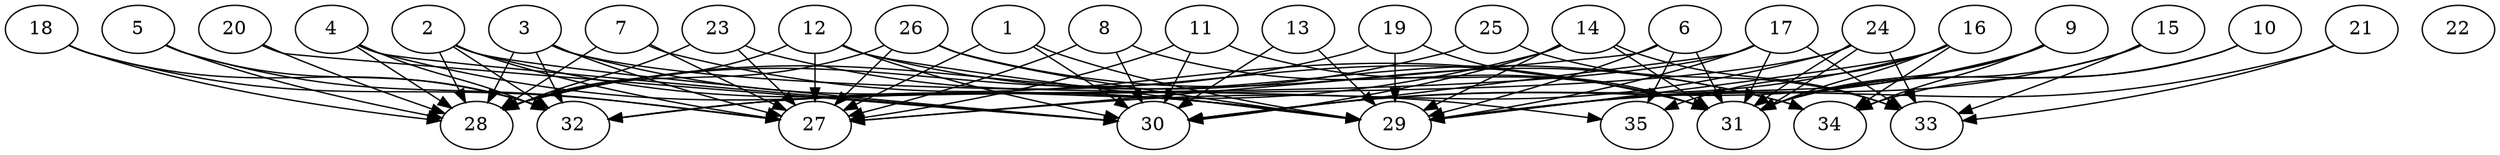 // DAG automatically generated by daggen at Thu Oct  3 14:05:37 2019
// ./daggen --dot -n 35 --ccr 0.3 --fat 0.9 --regular 0.9 --density 0.6 --mindata 5242880 --maxdata 52428800 
digraph G {
  1 [size="173626027", alpha="0.17", expect_size="52087808"] 
  1 -> 27 [size ="52087808"]
  1 -> 29 [size ="52087808"]
  1 -> 30 [size ="52087808"]
  2 [size="50507093", alpha="0.03", expect_size="15152128"] 
  2 -> 27 [size ="15152128"]
  2 -> 28 [size ="15152128"]
  2 -> 29 [size ="15152128"]
  2 -> 30 [size ="15152128"]
  2 -> 32 [size ="15152128"]
  3 [size="134830080", alpha="0.05", expect_size="40449024"] 
  3 -> 27 [size ="40449024"]
  3 -> 28 [size ="40449024"]
  3 -> 29 [size ="40449024"]
  3 -> 32 [size ="40449024"]
  3 -> 35 [size ="40449024"]
  4 [size="29238613", alpha="0.02", expect_size="8771584"] 
  4 -> 28 [size ="8771584"]
  4 -> 29 [size ="8771584"]
  4 -> 30 [size ="8771584"]
  4 -> 32 [size ="8771584"]
  5 [size="91866453", alpha="0.20", expect_size="27559936"] 
  5 -> 27 [size ="27559936"]
  5 -> 28 [size ="27559936"]
  5 -> 32 [size ="27559936"]
  6 [size="144619520", alpha="0.03", expect_size="43385856"] 
  6 -> 27 [size ="43385856"]
  6 -> 29 [size ="43385856"]
  6 -> 31 [size ="43385856"]
  6 -> 35 [size ="43385856"]
  7 [size="56780800", alpha="0.18", expect_size="17034240"] 
  7 -> 27 [size ="17034240"]
  7 -> 28 [size ="17034240"]
  7 -> 31 [size ="17034240"]
  8 [size="21804373", alpha="0.06", expect_size="6541312"] 
  8 -> 27 [size ="6541312"]
  8 -> 30 [size ="6541312"]
  8 -> 31 [size ="6541312"]
  9 [size="63030613", alpha="0.01", expect_size="18909184"] 
  9 -> 29 [size ="18909184"]
  9 -> 30 [size ="18909184"]
  9 -> 31 [size ="18909184"]
  9 -> 34 [size ="18909184"]
  10 [size="64283307", alpha="0.00", expect_size="19284992"] 
  10 -> 31 [size ="19284992"]
  10 -> 34 [size ="19284992"]
  11 [size="52394667", alpha="0.17", expect_size="15718400"] 
  11 -> 27 [size ="15718400"]
  11 -> 30 [size ="15718400"]
  11 -> 31 [size ="15718400"]
  12 [size="30044160", alpha="0.12", expect_size="9013248"] 
  12 -> 27 [size ="9013248"]
  12 -> 28 [size ="9013248"]
  12 -> 29 [size ="9013248"]
  12 -> 30 [size ="9013248"]
  12 -> 34 [size ="9013248"]
  13 [size="50746027", alpha="0.03", expect_size="15223808"] 
  13 -> 29 [size ="15223808"]
  13 -> 30 [size ="15223808"]
  14 [size="91497813", alpha="0.20", expect_size="27449344"] 
  14 -> 29 [size ="27449344"]
  14 -> 30 [size ="27449344"]
  14 -> 31 [size ="27449344"]
  14 -> 32 [size ="27449344"]
  14 -> 33 [size ="27449344"]
  15 [size="105803093", alpha="0.16", expect_size="31740928"] 
  15 -> 29 [size ="31740928"]
  15 -> 31 [size ="31740928"]
  15 -> 33 [size ="31740928"]
  16 [size="102365867", alpha="0.10", expect_size="30709760"] 
  16 -> 29 [size ="30709760"]
  16 -> 30 [size ="30709760"]
  16 -> 31 [size ="30709760"]
  16 -> 34 [size ="30709760"]
  16 -> 35 [size ="30709760"]
  17 [size="124808533", alpha="0.14", expect_size="37442560"] 
  17 -> 29 [size ="37442560"]
  17 -> 30 [size ="37442560"]
  17 -> 31 [size ="37442560"]
  17 -> 32 [size ="37442560"]
  17 -> 33 [size ="37442560"]
  18 [size="106591573", alpha="0.01", expect_size="31977472"] 
  18 -> 27 [size ="31977472"]
  18 -> 28 [size ="31977472"]
  18 -> 32 [size ="31977472"]
  19 [size="154033493", alpha="0.01", expect_size="46210048"] 
  19 -> 28 [size ="46210048"]
  19 -> 29 [size ="46210048"]
  19 -> 31 [size ="46210048"]
  20 [size="159901013", alpha="0.07", expect_size="47970304"] 
  20 -> 28 [size ="47970304"]
  20 -> 30 [size ="47970304"]
  21 [size="160532480", alpha="0.13", expect_size="48159744"] 
  21 -> 29 [size ="48159744"]
  21 -> 33 [size ="48159744"]
  22 [size="134557013", alpha="0.02", expect_size="40367104"] 
  23 [size="68932267", alpha="0.07", expect_size="20679680"] 
  23 -> 27 [size ="20679680"]
  23 -> 28 [size ="20679680"]
  23 -> 31 [size ="20679680"]
  24 [size="94699520", alpha="0.13", expect_size="28409856"] 
  24 -> 27 [size ="28409856"]
  24 -> 31 [size ="28409856"]
  24 -> 31 [size ="28409856"]
  24 -> 32 [size ="28409856"]
  24 -> 33 [size ="28409856"]
  25 [size="91330560", alpha="0.09", expect_size="27399168"] 
  25 -> 28 [size ="27399168"]
  25 -> 33 [size ="27399168"]
  26 [size="63610880", alpha="0.01", expect_size="19083264"] 
  26 -> 27 [size ="19083264"]
  26 -> 28 [size ="19083264"]
  26 -> 29 [size ="19083264"]
  26 -> 34 [size ="19083264"]
  27 [size="144281600", alpha="0.18", expect_size="43284480"] 
  28 [size="96481280", alpha="0.15", expect_size="28944384"] 
  29 [size="103205547", alpha="0.18", expect_size="30961664"] 
  30 [size="114428587", alpha="0.07", expect_size="34328576"] 
  31 [size="170615467", alpha="0.01", expect_size="51184640"] 
  32 [size="113346560", alpha="0.16", expect_size="34003968"] 
  33 [size="132942507", alpha="0.15", expect_size="39882752"] 
  34 [size="32180907", alpha="0.04", expect_size="9654272"] 
  35 [size="137403733", alpha="0.04", expect_size="41221120"] 
}
